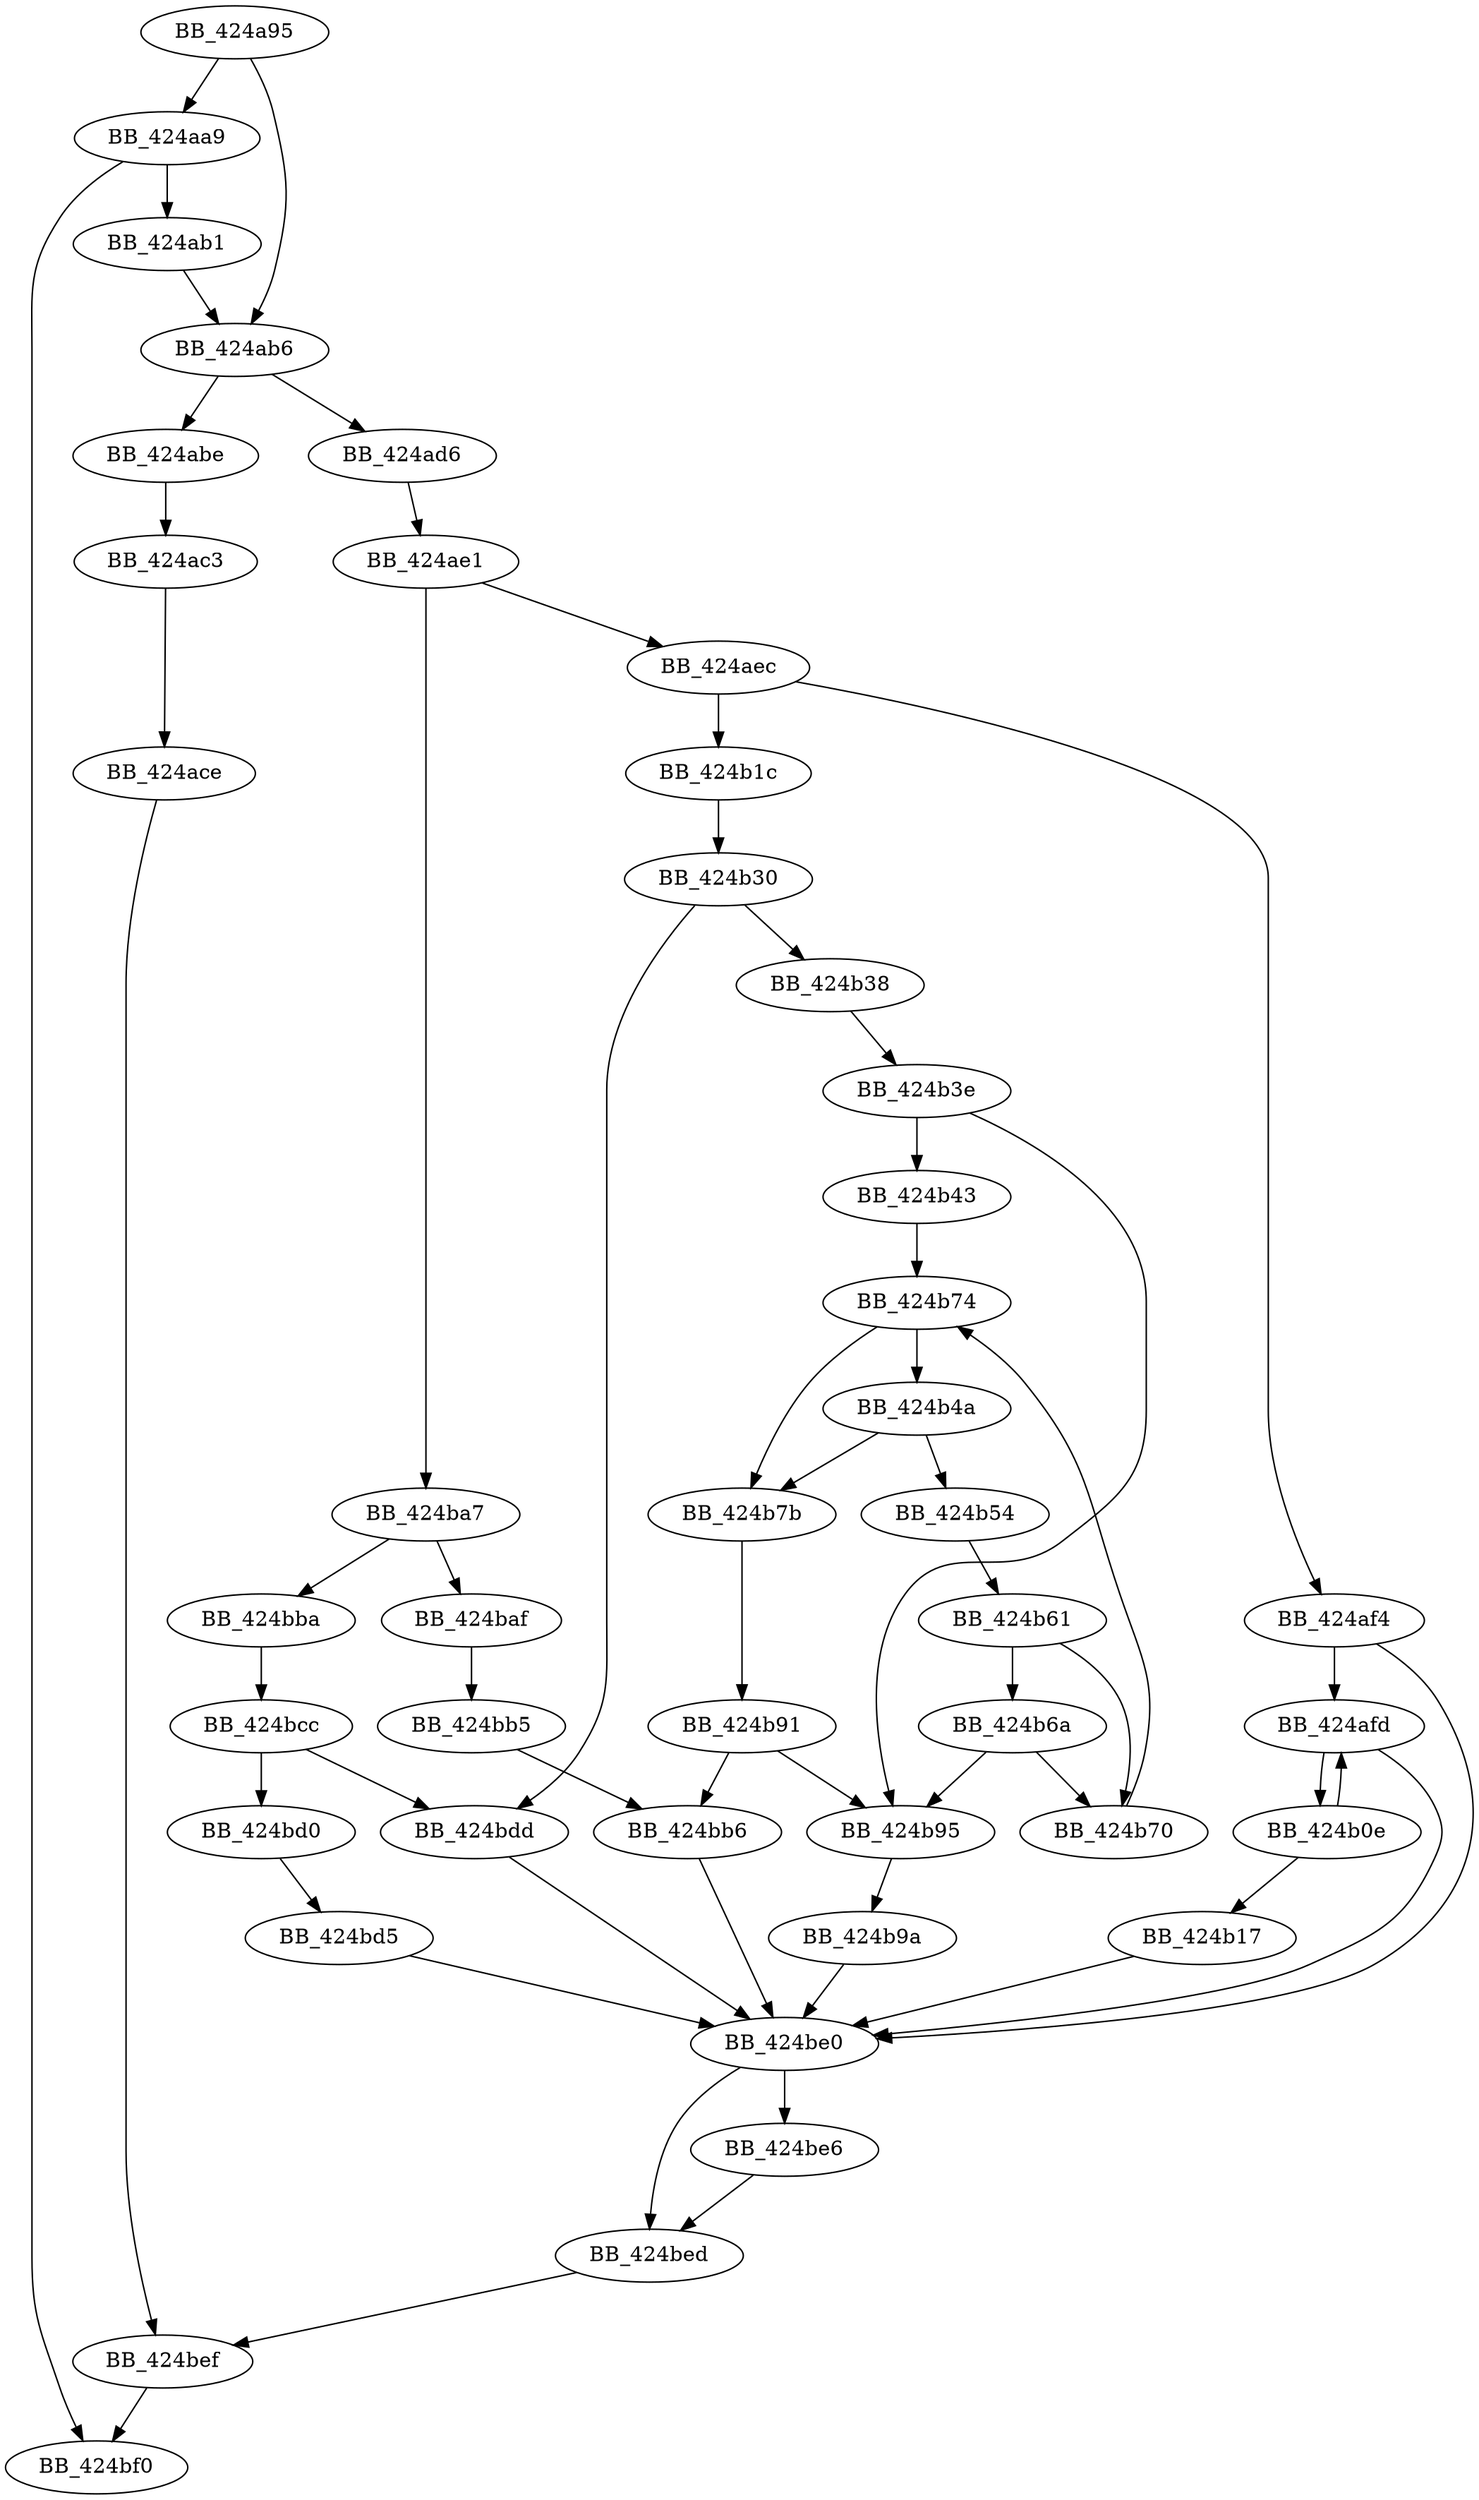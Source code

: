 DiGraph __mbstowcs_l_helper{
BB_424a95->BB_424aa9
BB_424a95->BB_424ab6
BB_424aa9->BB_424ab1
BB_424aa9->BB_424bf0
BB_424ab1->BB_424ab6
BB_424ab6->BB_424abe
BB_424ab6->BB_424ad6
BB_424abe->BB_424ac3
BB_424ac3->BB_424ace
BB_424ace->BB_424bef
BB_424ad6->BB_424ae1
BB_424ae1->BB_424aec
BB_424ae1->BB_424ba7
BB_424aec->BB_424af4
BB_424aec->BB_424b1c
BB_424af4->BB_424afd
BB_424af4->BB_424be0
BB_424afd->BB_424b0e
BB_424afd->BB_424be0
BB_424b0e->BB_424afd
BB_424b0e->BB_424b17
BB_424b17->BB_424be0
BB_424b1c->BB_424b30
BB_424b30->BB_424b38
BB_424b30->BB_424bdd
BB_424b38->BB_424b3e
BB_424b3e->BB_424b43
BB_424b3e->BB_424b95
BB_424b43->BB_424b74
BB_424b4a->BB_424b54
BB_424b4a->BB_424b7b
BB_424b54->BB_424b61
BB_424b61->BB_424b6a
BB_424b61->BB_424b70
BB_424b6a->BB_424b70
BB_424b6a->BB_424b95
BB_424b70->BB_424b74
BB_424b74->BB_424b4a
BB_424b74->BB_424b7b
BB_424b7b->BB_424b91
BB_424b91->BB_424b95
BB_424b91->BB_424bb6
BB_424b95->BB_424b9a
BB_424b9a->BB_424be0
BB_424ba7->BB_424baf
BB_424ba7->BB_424bba
BB_424baf->BB_424bb5
BB_424bb5->BB_424bb6
BB_424bb6->BB_424be0
BB_424bba->BB_424bcc
BB_424bcc->BB_424bd0
BB_424bcc->BB_424bdd
BB_424bd0->BB_424bd5
BB_424bd5->BB_424be0
BB_424bdd->BB_424be0
BB_424be0->BB_424be6
BB_424be0->BB_424bed
BB_424be6->BB_424bed
BB_424bed->BB_424bef
BB_424bef->BB_424bf0
}
